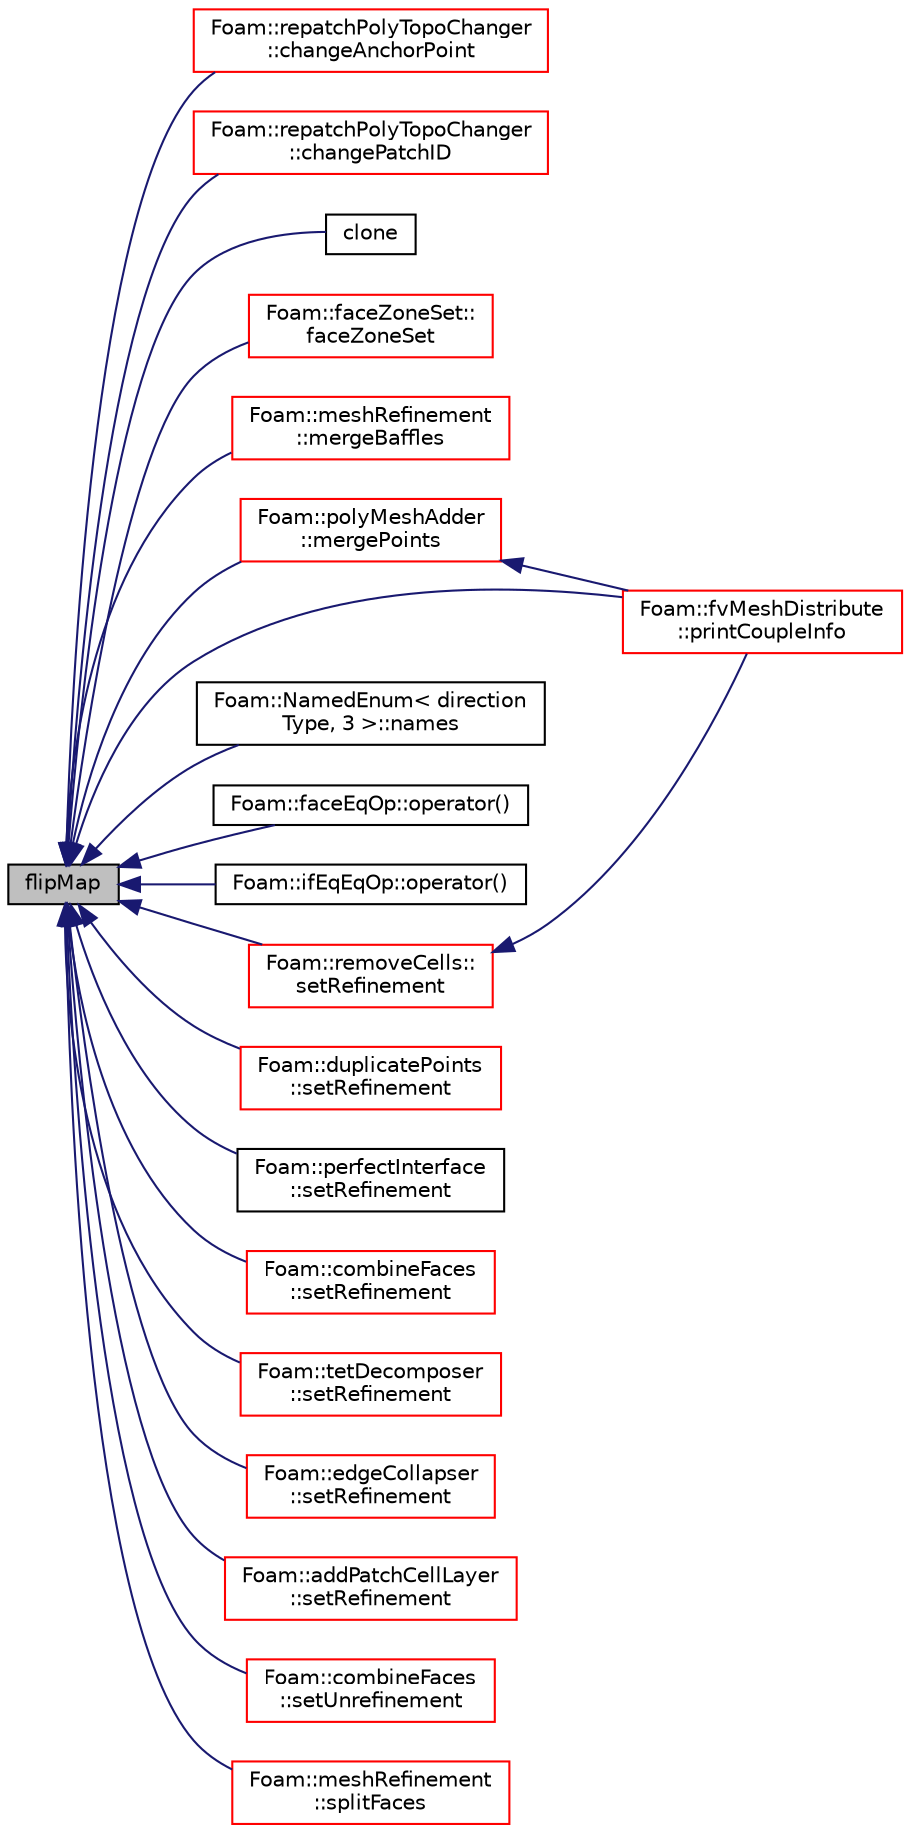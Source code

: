 digraph "flipMap"
{
  bgcolor="transparent";
  edge [fontname="Helvetica",fontsize="10",labelfontname="Helvetica",labelfontsize="10"];
  node [fontname="Helvetica",fontsize="10",shape=record];
  rankdir="LR";
  Node1586 [label="flipMap",height=0.2,width=0.4,color="black", fillcolor="grey75", style="filled", fontcolor="black"];
  Node1586 -> Node1587 [dir="back",color="midnightblue",fontsize="10",style="solid",fontname="Helvetica"];
  Node1587 [label="Foam::repatchPolyTopoChanger\l::changeAnchorPoint",height=0.2,width=0.4,color="red",URL="$a22501.html#a085eccc1946391439db822d350f1702e",tooltip="Change anchor point (zero&#39;th point of face) for a boundary face. "];
  Node1586 -> Node1589 [dir="back",color="midnightblue",fontsize="10",style="solid",fontname="Helvetica"];
  Node1589 [label="Foam::repatchPolyTopoChanger\l::changePatchID",height=0.2,width=0.4,color="red",URL="$a22501.html#a0e422d65d38d06483bef5c596b607eb2",tooltip="Change patch ID for a boundary face. Note: patchID should be in new. "];
  Node1586 -> Node1597 [dir="back",color="midnightblue",fontsize="10",style="solid",fontname="Helvetica"];
  Node1597 [label="clone",height=0.2,width=0.4,color="black",URL="$a28665.html#a7d10cc9d425eb70428a289daca310bca",tooltip="Construct and return a clone, resetting the zone mesh. "];
  Node1586 -> Node1598 [dir="back",color="midnightblue",fontsize="10",style="solid",fontname="Helvetica"];
  Node1598 [label="Foam::faceZoneSet::\lfaceZoneSet",height=0.2,width=0.4,color="red",URL="$a26585.html#ace6e4b16ad35bf8903c38685a92d7789",tooltip="Construct from objectRegistry and name. "];
  Node1586 -> Node1622 [dir="back",color="midnightblue",fontsize="10",style="solid",fontname="Helvetica"];
  Node1622 [label="Foam::meshRefinement\l::mergeBaffles",height=0.2,width=0.4,color="red",URL="$a25857.html#aa959f1ef1377d3a4eaac5ff099280e50",tooltip="Merge baffles. Gets pairs of faces. "];
  Node1586 -> Node1627 [dir="back",color="midnightblue",fontsize="10",style="solid",fontname="Helvetica"];
  Node1627 [label="Foam::polyMeshAdder\l::mergePoints",height=0.2,width=0.4,color="red",URL="$a22353.html#a4a56041144898b62dd90a030e2143d1a",tooltip="Helper: Merge points. "];
  Node1627 -> Node1628 [dir="back",color="midnightblue",fontsize="10",style="solid",fontname="Helvetica"];
  Node1628 [label="Foam::fvMeshDistribute\l::printCoupleInfo",height=0.2,width=0.4,color="red",URL="$a22197.html#a0b2e9e5ba94679bbc5d807ecf02687e2",tooltip="Print some info on coupling data. "];
  Node1586 -> Node1637 [dir="back",color="midnightblue",fontsize="10",style="solid",fontname="Helvetica"];
  Node1637 [label="Foam::NamedEnum\< direction\lType, 3 \>::names",height=0.2,width=0.4,color="black",URL="$a27113.html#a7350da3a0edd92cd11e6c479c9967dc8"];
  Node1586 -> Node1638 [dir="back",color="midnightblue",fontsize="10",style="solid",fontname="Helvetica"];
  Node1638 [label="Foam::faceEqOp::operator()",height=0.2,width=0.4,color="black",URL="$a22481.html#a2bca5855a51bffee2f0fe2aacc4aba10"];
  Node1586 -> Node1639 [dir="back",color="midnightblue",fontsize="10",style="solid",fontname="Helvetica"];
  Node1639 [label="Foam::ifEqEqOp::operator()",height=0.2,width=0.4,color="black",URL="$a22409.html#a11b523ea721588ff21a031254c7eb98b"];
  Node1586 -> Node1628 [dir="back",color="midnightblue",fontsize="10",style="solid",fontname="Helvetica"];
  Node1586 -> Node1640 [dir="back",color="midnightblue",fontsize="10",style="solid",fontname="Helvetica"];
  Node1640 [label="Foam::removeCells::\lsetRefinement",height=0.2,width=0.4,color="red",URL="$a22461.html#a1fa7db25391bd44913e7d03a77e2c45b",tooltip="Play commands into polyTopoChange to remove cells. "];
  Node1640 -> Node1628 [dir="back",color="midnightblue",fontsize="10",style="solid",fontname="Helvetica"];
  Node1586 -> Node1651 [dir="back",color="midnightblue",fontsize="10",style="solid",fontname="Helvetica"];
  Node1651 [label="Foam::duplicatePoints\l::setRefinement",height=0.2,width=0.4,color="red",URL="$a22397.html#a159a54964aa4001ff24e9fb05834750a",tooltip="Play commands into polyTopoChange to duplicate points. Gets. "];
  Node1586 -> Node1655 [dir="back",color="midnightblue",fontsize="10",style="solid",fontname="Helvetica"];
  Node1655 [label="Foam::perfectInterface\l::setRefinement",height=0.2,width=0.4,color="black",URL="$a22333.html#a7253b581bef08b26159ea0e738a8883a",tooltip="Insert the layer addition/removal instructions. "];
  Node1586 -> Node1656 [dir="back",color="midnightblue",fontsize="10",style="solid",fontname="Helvetica"];
  Node1656 [label="Foam::combineFaces\l::setRefinement",height=0.2,width=0.4,color="red",URL="$a22393.html#a67d2bb0d6cac2b27ae250df417ef6942",tooltip="Play commands into polyTopoChange to combine faces. Gets. "];
  Node1586 -> Node1661 [dir="back",color="midnightblue",fontsize="10",style="solid",fontname="Helvetica"];
  Node1661 [label="Foam::tetDecomposer\l::setRefinement",height=0.2,width=0.4,color="red",URL="$a22489.html#aeb1123afb6f39d7eb332698e53fc5610",tooltip="Insert all changes into meshMod to convert the polyMesh into. "];
  Node1586 -> Node1664 [dir="back",color="midnightblue",fontsize="10",style="solid",fontname="Helvetica"];
  Node1664 [label="Foam::edgeCollapser\l::setRefinement",height=0.2,width=0.4,color="red",URL="$a22401.html#a788f5a11a20efd0f4a6a8ab78be4efeb",tooltip="Play commands into polyTopoChange to create mesh. "];
  Node1586 -> Node1666 [dir="back",color="midnightblue",fontsize="10",style="solid",fontname="Helvetica"];
  Node1666 [label="Foam::addPatchCellLayer\l::setRefinement",height=0.2,width=0.4,color="red",URL="$a22385.html#a9488cb0518f21b76444c508cc9658d64",tooltip="Play commands into polyTopoChange to create layers on top. "];
  Node1586 -> Node1676 [dir="back",color="midnightblue",fontsize="10",style="solid",fontname="Helvetica"];
  Node1676 [label="Foam::combineFaces\l::setUnrefinement",height=0.2,width=0.4,color="red",URL="$a22393.html#a5e5e6cc1f97c15b7bffabbda6a33b863",tooltip="Play commands into polyTopoChange to reinsert original faces. "];
  Node1586 -> Node1678 [dir="back",color="midnightblue",fontsize="10",style="solid",fontname="Helvetica"];
  Node1678 [label="Foam::meshRefinement\l::splitFaces",height=0.2,width=0.4,color="red",URL="$a25857.html#adc2ba2409d333b615b019f154aa236ea",tooltip="Split faces into two. "];
}
